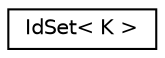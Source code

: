digraph "Graphical Class Hierarchy"
{
 // LATEX_PDF_SIZE
  edge [fontname="Helvetica",fontsize="10",labelfontname="Helvetica",labelfontsize="10"];
  node [fontname="Helvetica",fontsize="10",shape=record];
  rankdir="LR";
  Node0 [label="IdSet\< K \>",height=0.2,width=0.4,color="black", fillcolor="white", style="filled",URL="$classoperations__research_1_1math__opt_1_1_id_set.html",tooltip=" "];
}
